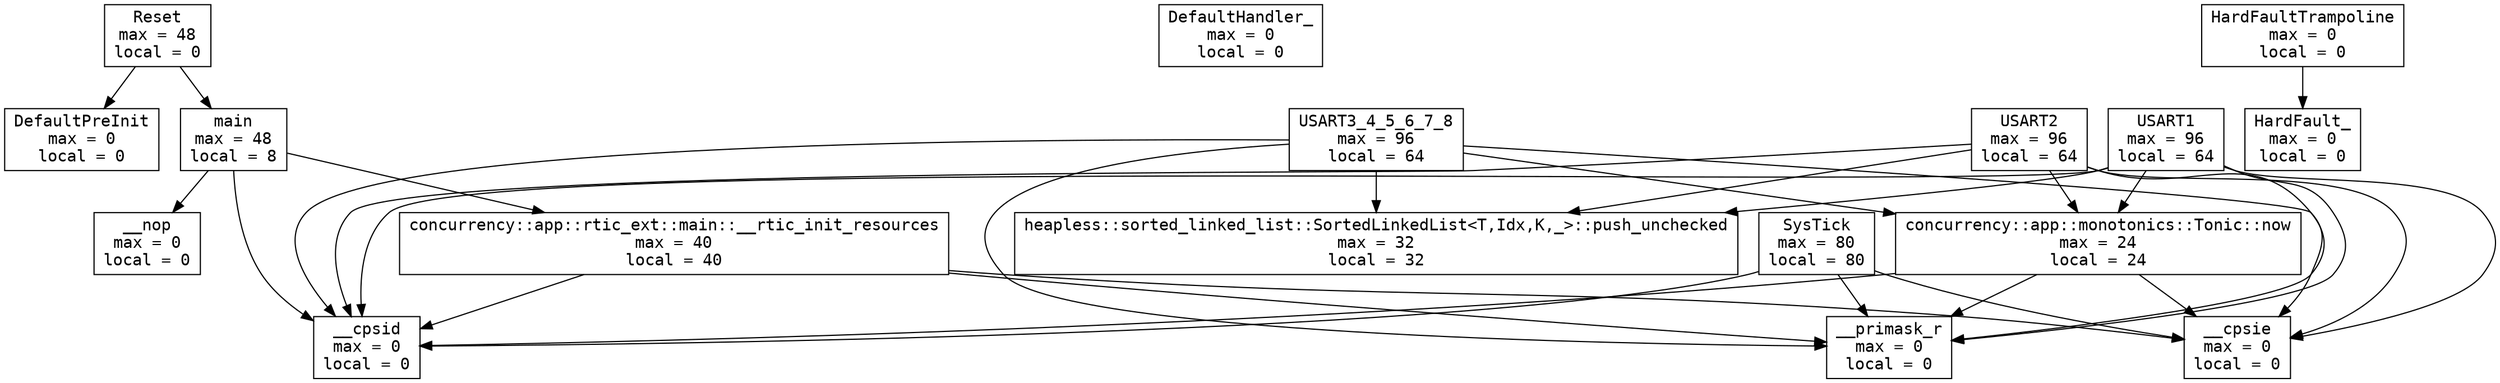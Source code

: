 digraph {
    node [fontname=monospace shape=box]
    0 [label="Reset\nmax = 48\nlocal = 0"]
    1 [label="heapless::sorted_linked_list::SortedLinkedList<T,Idx,K,_>::push_unchecked\nmax = 32\nlocal = 32"]
    2 [label="concurrency::app::monotonics::Tonic::now\nmax = 24\nlocal = 24"]
    3 [label="USART3_4_5_6_7_8\nmax = 96\nlocal = 64"]
    4 [label="USART2\nmax = 96\nlocal = 64"]
    5 [label="USART1\nmax = 96\nlocal = 64"]
    6 [label="SysTick\nmax = 80\nlocal = 80"]
    7 [label="main\nmax = 48\nlocal = 8"]
    8 [label="concurrency::app::rtic_ext::main::__rtic_init_resources\nmax = 40\nlocal = 40"]
    9 [label="DefaultHandler_\nmax = 0\nlocal = 0"]
    10 [label="DefaultPreInit\nmax = 0\nlocal = 0"]
    11 [label="__cpsid\nmax = 0\nlocal = 0"]
    12 [label="__cpsie\nmax = 0\nlocal = 0"]
    13 [label="__nop\nmax = 0\nlocal = 0"]
    14 [label="__primask_r\nmax = 0\nlocal = 0"]
    15 [label="HardFaultTrampoline\nmax = 0\nlocal = 0"]
    16 [label="HardFault_\nmax = 0\nlocal = 0"]
    4 -> 2
    4 -> 14
    4 -> 11
    4 -> 12
    4 -> 1
    2 -> 14
    2 -> 11
    2 -> 12
    6 -> 14
    6 -> 11
    6 -> 12
    3 -> 2
    3 -> 14
    3 -> 11
    3 -> 12
    3 -> 1
    5 -> 2
    5 -> 14
    5 -> 11
    5 -> 12
    5 -> 1
    8 -> 14
    8 -> 11
    8 -> 12
    7 -> 11
    7 -> 8
    7 -> 13
    0 -> 10
    0 -> 7
    15 -> 16
}
